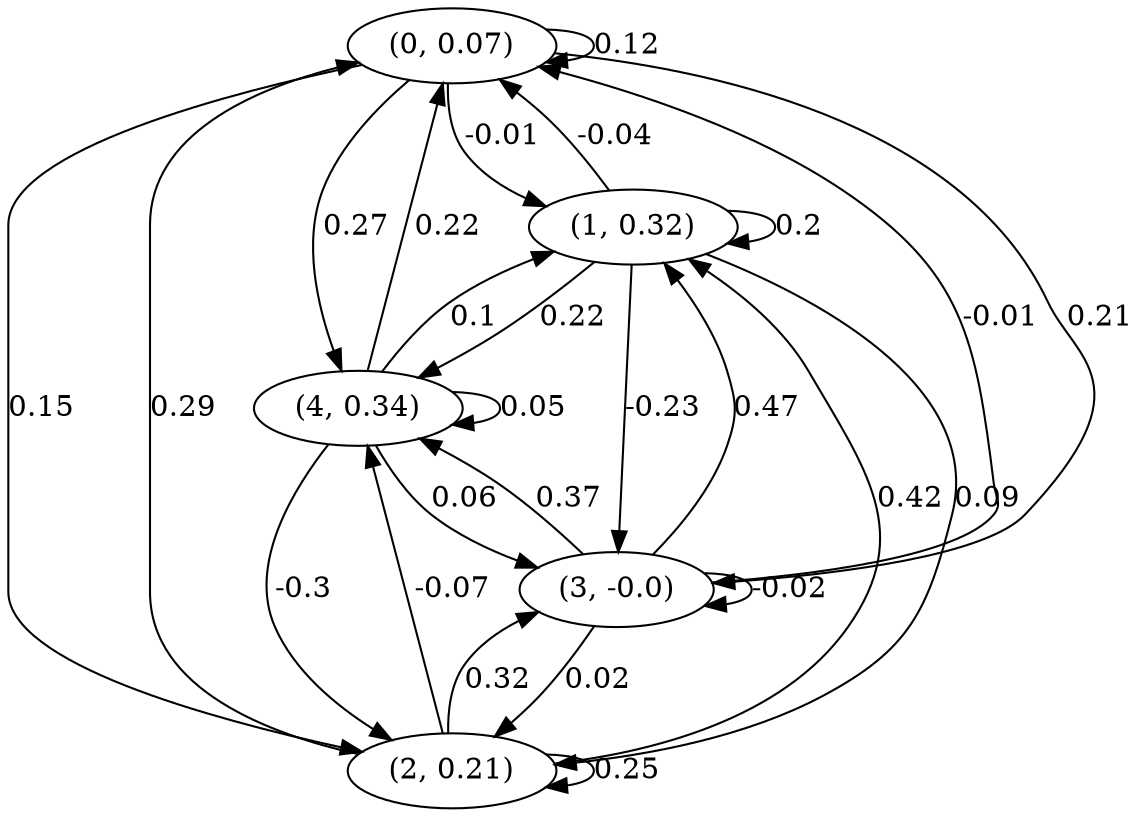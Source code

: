 digraph {
    0 [ label = "(0, 0.07)" ]
    1 [ label = "(1, 0.32)" ]
    2 [ label = "(2, 0.21)" ]
    3 [ label = "(3, -0.0)" ]
    4 [ label = "(4, 0.34)" ]
    0 -> 0 [ label = "0.12" ]
    1 -> 1 [ label = "0.2" ]
    2 -> 2 [ label = "0.25" ]
    3 -> 3 [ label = "-0.02" ]
    4 -> 4 [ label = "0.05" ]
    1 -> 0 [ label = "-0.04" ]
    2 -> 0 [ label = "0.29" ]
    3 -> 0 [ label = "-0.01" ]
    4 -> 0 [ label = "0.22" ]
    0 -> 1 [ label = "-0.01" ]
    2 -> 1 [ label = "0.42" ]
    3 -> 1 [ label = "0.47" ]
    4 -> 1 [ label = "0.1" ]
    0 -> 2 [ label = "0.15" ]
    1 -> 2 [ label = "0.09" ]
    3 -> 2 [ label = "0.02" ]
    4 -> 2 [ label = "-0.3" ]
    0 -> 3 [ label = "0.21" ]
    1 -> 3 [ label = "-0.23" ]
    2 -> 3 [ label = "0.32" ]
    4 -> 3 [ label = "0.06" ]
    0 -> 4 [ label = "0.27" ]
    1 -> 4 [ label = "0.22" ]
    2 -> 4 [ label = "-0.07" ]
    3 -> 4 [ label = "0.37" ]
}

